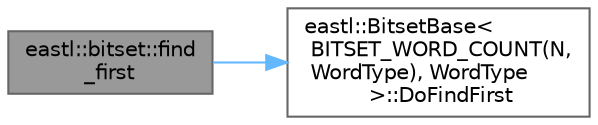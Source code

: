 digraph "eastl::bitset::find_first"
{
 // LATEX_PDF_SIZE
  bgcolor="transparent";
  edge [fontname=Helvetica,fontsize=10,labelfontname=Helvetica,labelfontsize=10];
  node [fontname=Helvetica,fontsize=10,shape=box,height=0.2,width=0.4];
  rankdir="LR";
  Node1 [id="Node000001",label="eastl::bitset::find\l_first",height=0.2,width=0.4,color="gray40", fillcolor="grey60", style="filled", fontcolor="black",tooltip=" "];
  Node1 -> Node2 [id="edge2_Node000001_Node000002",color="steelblue1",style="solid",tooltip=" "];
  Node2 [id="Node000002",label="eastl::BitsetBase\<\l BITSET_WORD_COUNT(N,\l WordType), WordType\l \>::DoFindFirst",height=0.2,width=0.4,color="grey40", fillcolor="white", style="filled",URL="$structeastl_1_1_bitset_base.html#a6150faf10b7f448e83f5b526f440fb68",tooltip=" "];
}

